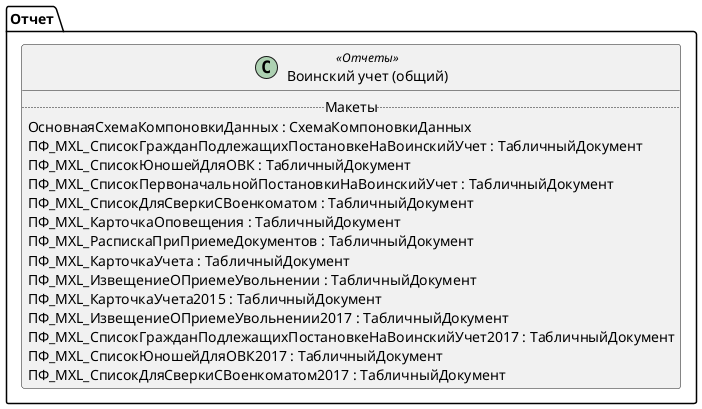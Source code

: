 ﻿@startuml ВоинскийУчетОбщий
'!include templates.wsd
'..\include templates.wsd
class Отчет.ВоинскийУчетОбщий as "Воинский учет (общий)" <<Отчеты>>
{
..Макеты..
ОсновнаяСхемаКомпоновкиДанных : СхемаКомпоновкиДанных
ПФ_MXL_СписокГражданПодлежащихПостановкеНаВоинскийУчет : ТабличныйДокумент
ПФ_MXL_СписокЮношейДляОВК : ТабличныйДокумент
ПФ_MXL_СписокПервоначальнойПостановкиНаВоинскийУчет : ТабличныйДокумент
ПФ_MXL_СписокДляСверкиСВоенкоматом : ТабличныйДокумент
ПФ_MXL_КарточкаОповещения : ТабличныйДокумент
ПФ_MXL_РаспискаПриПриемеДокументов : ТабличныйДокумент
ПФ_MXL_КарточкаУчета : ТабличныйДокумент
ПФ_MXL_ИзвещениеОПриемеУвольнении : ТабличныйДокумент
ПФ_MXL_КарточкаУчета2015 : ТабличныйДокумент
ПФ_MXL_ИзвещениеОПриемеУвольнении2017 : ТабличныйДокумент
ПФ_MXL_СписокГражданПодлежащихПостановкеНаВоинскийУчет2017 : ТабличныйДокумент
ПФ_MXL_СписокЮношейДляОВК2017 : ТабличныйДокумент
ПФ_MXL_СписокДляСверкиСВоенкоматом2017 : ТабличныйДокумент
}
@enduml
